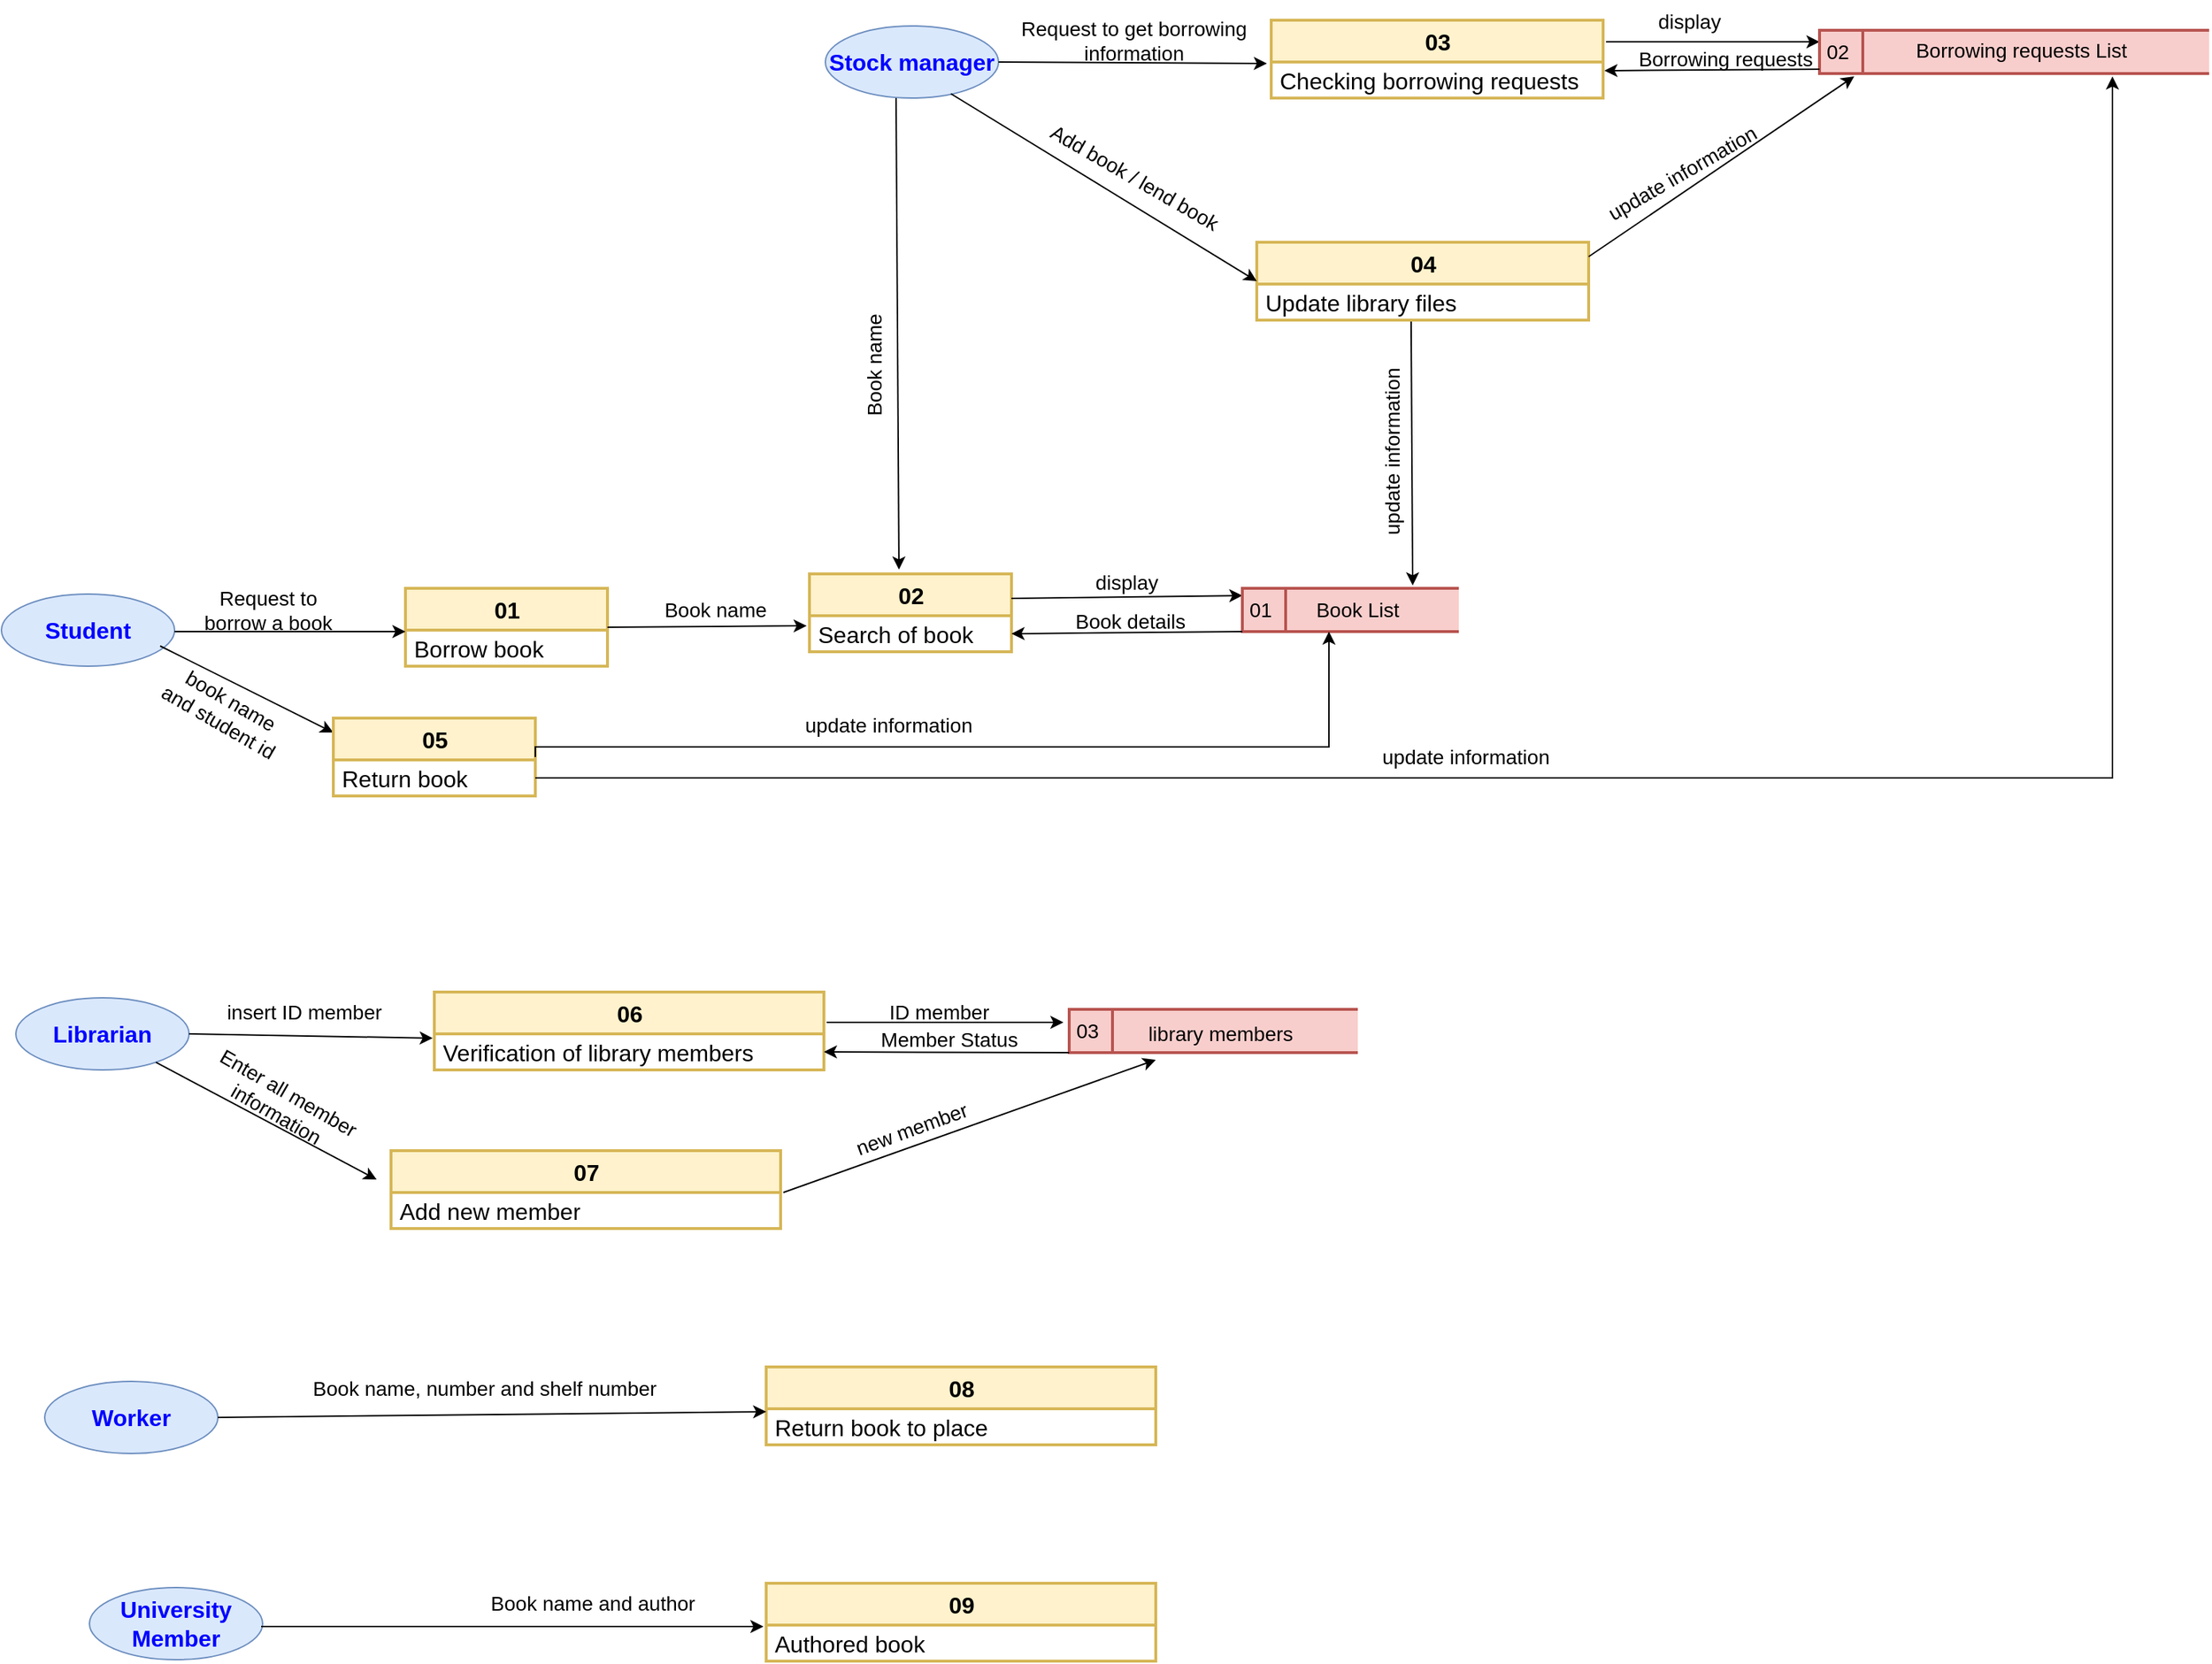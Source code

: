 <mxfile version="20.5.0" type="github">
  <diagram id="wbSmJAx2QIwuOaR70lue" name="Page-1">
    <mxGraphModel dx="1038" dy="1636" grid="1" gridSize="10" guides="1" tooltips="1" connect="1" arrows="1" fold="1" page="1" pageScale="1" pageWidth="850" pageHeight="1100" math="0" shadow="0">
      <root>
        <mxCell id="0" />
        <mxCell id="1" parent="0" />
        <mxCell id="yfcvIqxZyUnn7YjuINkd-1" value="&lt;b&gt;&lt;font style=&quot;font-size: 16px;&quot; color=&quot;#0000FF&quot;&gt;Student&lt;/font&gt;&lt;/b&gt;" style="ellipse;whiteSpace=wrap;html=1;fillColor=#dae8fc;strokeColor=#6c8ebf;" vertex="1" parent="1">
          <mxGeometry x="20" y="84" width="120" height="50" as="geometry" />
        </mxCell>
        <mxCell id="yfcvIqxZyUnn7YjuINkd-2" value="&lt;b&gt;&lt;font style=&quot;font-size: 16px;&quot; color=&quot;#0000FF&quot;&gt;Stock manager&lt;/font&gt;&lt;/b&gt;" style="ellipse;whiteSpace=wrap;html=1;fillColor=#dae8fc;strokeColor=#6c8ebf;" vertex="1" parent="1">
          <mxGeometry x="591" y="-310" width="120" height="50" as="geometry" />
        </mxCell>
        <mxCell id="yfcvIqxZyUnn7YjuINkd-3" value="&lt;b&gt;&lt;font style=&quot;font-size: 16px;&quot; color=&quot;#0000FF&quot;&gt;University Member&lt;/font&gt;&lt;/b&gt;" style="ellipse;whiteSpace=wrap;html=1;fillColor=#dae8fc;strokeColor=#6c8ebf;" vertex="1" parent="1">
          <mxGeometry x="81" y="773" width="120" height="50" as="geometry" />
        </mxCell>
        <mxCell id="yfcvIqxZyUnn7YjuINkd-4" value="&lt;b&gt;&lt;font style=&quot;font-size: 16px;&quot; color=&quot;#0000FF&quot;&gt;Librarian&lt;/font&gt;&lt;/b&gt;" style="ellipse;whiteSpace=wrap;html=1;fillColor=#dae8fc;strokeColor=#6c8ebf;" vertex="1" parent="1">
          <mxGeometry x="30" y="364" width="120" height="50" as="geometry" />
        </mxCell>
        <mxCell id="yfcvIqxZyUnn7YjuINkd-5" value="&lt;b&gt;&lt;font style=&quot;font-size: 16px;&quot; color=&quot;#0000FF&quot;&gt;Worker&lt;br&gt;&lt;/font&gt;&lt;/b&gt;" style="ellipse;whiteSpace=wrap;html=1;fillColor=#dae8fc;strokeColor=#6c8ebf;" vertex="1" parent="1">
          <mxGeometry x="50" y="630" width="120" height="50" as="geometry" />
        </mxCell>
        <mxCell id="yfcvIqxZyUnn7YjuINkd-10" value="01" style="swimlane;fontStyle=1;align=center;verticalAlign=middle;childLayout=stackLayout;horizontal=1;startSize=29;horizontalStack=0;resizeParent=1;resizeParentMax=0;resizeLast=0;collapsible=0;marginBottom=0;html=1;fontSize=16;strokeWidth=2;fillColor=#fff2cc;strokeColor=#d6b656;" vertex="1" parent="1">
          <mxGeometry x="300" y="80" width="140" height="54" as="geometry" />
        </mxCell>
        <mxCell id="yfcvIqxZyUnn7YjuINkd-12" value="&lt;div&gt;&lt;font color=&quot;#000000&quot;&gt;Borrow book&lt;/font&gt;&lt;/div&gt;" style="text;html=1;strokeColor=none;fillColor=none;align=left;verticalAlign=middle;spacingLeft=4;spacingRight=4;overflow=hidden;rotatable=0;points=[[0,0.5],[1,0.5]];portConstraint=eastwest;fontSize=16;fontColor=#0000FF;" vertex="1" parent="yfcvIqxZyUnn7YjuINkd-10">
          <mxGeometry y="29" width="140" height="25" as="geometry" />
        </mxCell>
        <mxCell id="yfcvIqxZyUnn7YjuINkd-13" value="" style="endArrow=classic;html=1;rounded=0;fontSize=16;fontColor=#0000FF;" edge="1" parent="1">
          <mxGeometry width="50" height="50" relative="1" as="geometry">
            <mxPoint x="140" y="110" as="sourcePoint" />
            <mxPoint x="300" y="110" as="targetPoint" />
          </mxGeometry>
        </mxCell>
        <mxCell id="yfcvIqxZyUnn7YjuINkd-15" value="Request to borrow a book" style="text;html=1;strokeColor=none;fillColor=none;align=center;verticalAlign=middle;whiteSpace=wrap;rounded=0;strokeWidth=2;fontSize=14;fontColor=#000000;" vertex="1" parent="1">
          <mxGeometry x="150" y="80" width="110" height="30" as="geometry" />
        </mxCell>
        <mxCell id="yfcvIqxZyUnn7YjuINkd-16" value="" style="endArrow=classic;html=1;rounded=0;fontSize=14;fontColor=#000000;" edge="1" parent="1">
          <mxGeometry width="50" height="50" relative="1" as="geometry">
            <mxPoint x="130" y="120" as="sourcePoint" />
            <mxPoint x="250" y="180" as="targetPoint" />
          </mxGeometry>
        </mxCell>
        <mxCell id="yfcvIqxZyUnn7YjuINkd-17" value="05" style="swimlane;fontStyle=1;align=center;verticalAlign=middle;childLayout=stackLayout;horizontal=1;startSize=29;horizontalStack=0;resizeParent=1;resizeParentMax=0;resizeLast=0;collapsible=0;marginBottom=0;html=1;fontSize=16;strokeWidth=2;fillColor=#fff2cc;strokeColor=#d6b656;" vertex="1" parent="1">
          <mxGeometry x="250" y="170" width="140" height="54" as="geometry" />
        </mxCell>
        <mxCell id="yfcvIqxZyUnn7YjuINkd-18" value="&lt;div&gt;&lt;font color=&quot;#000000&quot;&gt;Return book&lt;/font&gt;&lt;/div&gt;" style="text;html=1;strokeColor=none;fillColor=none;align=left;verticalAlign=middle;spacingLeft=4;spacingRight=4;overflow=hidden;rotatable=0;points=[[0,0.5],[1,0.5]];portConstraint=eastwest;fontSize=16;fontColor=#0000FF;" vertex="1" parent="yfcvIqxZyUnn7YjuINkd-17">
          <mxGeometry y="29" width="140" height="25" as="geometry" />
        </mxCell>
        <mxCell id="yfcvIqxZyUnn7YjuINkd-21" value="02" style="swimlane;fontStyle=1;align=center;verticalAlign=middle;childLayout=stackLayout;horizontal=1;startSize=29;horizontalStack=0;resizeParent=1;resizeParentMax=0;resizeLast=0;collapsible=0;marginBottom=0;html=1;fontSize=16;strokeWidth=2;fillColor=#fff2cc;strokeColor=#d6b656;" vertex="1" parent="1">
          <mxGeometry x="580" y="70" width="140" height="54" as="geometry" />
        </mxCell>
        <mxCell id="yfcvIqxZyUnn7YjuINkd-22" value="&lt;div&gt;&lt;font color=&quot;#000000&quot;&gt;Search of book&lt;/font&gt;&lt;/div&gt;" style="text;html=1;strokeColor=none;fillColor=none;align=left;verticalAlign=middle;spacingLeft=4;spacingRight=4;overflow=hidden;rotatable=0;points=[[0,0.5],[1,0.5]];portConstraint=eastwest;fontSize=16;fontColor=#0000FF;" vertex="1" parent="yfcvIqxZyUnn7YjuINkd-21">
          <mxGeometry y="29" width="140" height="25" as="geometry" />
        </mxCell>
        <mxCell id="yfcvIqxZyUnn7YjuINkd-23" value="" style="endArrow=classic;html=1;rounded=0;fontSize=14;fontColor=#000000;entryX=-0.014;entryY=0.28;entryDx=0;entryDy=0;exitX=1;exitY=0.5;exitDx=0;exitDy=0;entryPerimeter=0;" edge="1" parent="1" source="yfcvIqxZyUnn7YjuINkd-10" target="yfcvIqxZyUnn7YjuINkd-22">
          <mxGeometry width="50" height="50" relative="1" as="geometry">
            <mxPoint x="440" y="120" as="sourcePoint" />
            <mxPoint x="490" y="70" as="targetPoint" />
          </mxGeometry>
        </mxCell>
        <mxCell id="yfcvIqxZyUnn7YjuINkd-24" value="Book name" style="text;html=1;strokeColor=none;fillColor=none;align=center;verticalAlign=middle;whiteSpace=wrap;rounded=0;strokeWidth=2;fontSize=14;fontColor=#000000;" vertex="1" parent="1">
          <mxGeometry x="470" y="80" width="90" height="30" as="geometry" />
        </mxCell>
        <mxCell id="yfcvIqxZyUnn7YjuINkd-25" value="" style="endArrow=classic;html=1;rounded=0;fontSize=14;fontColor=#000000;entryX=0.443;entryY=-0.056;entryDx=0;entryDy=0;entryPerimeter=0;" edge="1" parent="1" target="yfcvIqxZyUnn7YjuINkd-21">
          <mxGeometry width="50" height="50" relative="1" as="geometry">
            <mxPoint x="640" y="-260" as="sourcePoint" />
            <mxPoint x="480" y="-20" as="targetPoint" />
          </mxGeometry>
        </mxCell>
        <mxCell id="yfcvIqxZyUnn7YjuINkd-26" value="" style="endArrow=classic;html=1;rounded=0;fontSize=14;fontColor=#000000;entryX=0;entryY=0.5;entryDx=0;entryDy=0;exitX=1;exitY=0.5;exitDx=0;exitDy=0;" edge="1" parent="1">
          <mxGeometry width="50" height="50" relative="1" as="geometry">
            <mxPoint x="720" y="87" as="sourcePoint" />
            <mxPoint x="880" y="85" as="targetPoint" />
          </mxGeometry>
        </mxCell>
        <mxCell id="yfcvIqxZyUnn7YjuINkd-27" value="Book name" style="text;html=1;strokeColor=none;fillColor=none;align=center;verticalAlign=middle;whiteSpace=wrap;rounded=0;strokeWidth=2;fontSize=14;fontColor=#000000;rotation=-90;" vertex="1" parent="1">
          <mxGeometry x="580" y="-90" width="90" height="30" as="geometry" />
        </mxCell>
        <mxCell id="yfcvIqxZyUnn7YjuINkd-29" value="01" style="html=1;dashed=0;whitespace=wrap;shape=mxgraph.dfd.dataStoreID;align=left;spacingLeft=3;points=[[0,0],[0.5,0],[1,0],[0,0.5],[1,0.5],[0,1],[0.5,1],[1,1]];strokeWidth=2;fontSize=14;fillColor=#f8cecc;strokeColor=#b85450;" vertex="1" parent="1">
          <mxGeometry x="880" y="80" width="150" height="30" as="geometry" />
        </mxCell>
        <mxCell id="yfcvIqxZyUnn7YjuINkd-30" value="Book List" style="text;html=1;strokeColor=none;fillColor=none;align=center;verticalAlign=middle;whiteSpace=wrap;rounded=0;strokeWidth=2;fontSize=14;fontColor=#000000;" vertex="1" parent="1">
          <mxGeometry x="930" y="80" width="60" height="30" as="geometry" />
        </mxCell>
        <mxCell id="yfcvIqxZyUnn7YjuINkd-31" value="display" style="text;html=1;strokeColor=none;fillColor=none;align=center;verticalAlign=middle;whiteSpace=wrap;rounded=0;strokeWidth=2;fontSize=14;fontColor=#000000;" vertex="1" parent="1">
          <mxGeometry x="770" y="61" width="60" height="30" as="geometry" />
        </mxCell>
        <mxCell id="yfcvIqxZyUnn7YjuINkd-32" value="book name and student id" style="text;html=1;strokeColor=none;fillColor=none;align=center;verticalAlign=middle;whiteSpace=wrap;rounded=0;strokeWidth=2;fontSize=14;fontColor=#000000;rotation=30;" vertex="1" parent="1">
          <mxGeometry x="130" y="150" width="90" height="30" as="geometry" />
        </mxCell>
        <mxCell id="yfcvIqxZyUnn7YjuINkd-33" value="03" style="swimlane;fontStyle=1;align=center;verticalAlign=middle;childLayout=stackLayout;horizontal=1;startSize=29;horizontalStack=0;resizeParent=1;resizeParentMax=0;resizeLast=0;collapsible=0;marginBottom=0;html=1;fontSize=16;strokeWidth=2;fillColor=#fff2cc;strokeColor=#d6b656;" vertex="1" parent="1">
          <mxGeometry x="900" y="-314" width="230" height="54" as="geometry" />
        </mxCell>
        <mxCell id="yfcvIqxZyUnn7YjuINkd-34" value="&lt;font color=&quot;#000000&quot;&gt;Checking borrowing requests&lt;/font&gt;" style="text;html=1;strokeColor=none;fillColor=none;align=left;verticalAlign=middle;spacingLeft=4;spacingRight=4;overflow=hidden;rotatable=0;points=[[0,0.5],[1,0.5]];portConstraint=eastwest;fontSize=16;fontColor=#0000FF;" vertex="1" parent="yfcvIqxZyUnn7YjuINkd-33">
          <mxGeometry y="29" width="230" height="25" as="geometry" />
        </mxCell>
        <mxCell id="yfcvIqxZyUnn7YjuINkd-35" value="" style="endArrow=classic;html=1;rounded=0;fontSize=14;fontColor=#000000;entryX=-0.013;entryY=0.04;entryDx=0;entryDy=0;exitX=1;exitY=0.5;exitDx=0;exitDy=0;entryPerimeter=0;" edge="1" parent="1" source="yfcvIqxZyUnn7YjuINkd-2" target="yfcvIqxZyUnn7YjuINkd-34">
          <mxGeometry width="50" height="50" relative="1" as="geometry">
            <mxPoint x="790" y="-240" as="sourcePoint" />
            <mxPoint x="840" y="-290" as="targetPoint" />
          </mxGeometry>
        </mxCell>
        <mxCell id="yfcvIqxZyUnn7YjuINkd-36" value="Request to get borrowing information" style="text;html=1;strokeColor=none;fillColor=none;align=center;verticalAlign=middle;whiteSpace=wrap;rounded=0;strokeWidth=2;fontSize=14;fontColor=#000000;" vertex="1" parent="1">
          <mxGeometry x="720" y="-315" width="170" height="30" as="geometry" />
        </mxCell>
        <mxCell id="yfcvIqxZyUnn7YjuINkd-37" value="" style="endArrow=classic;html=1;fontFamily=Helvetica;fontSize=14;fontColor=#000000;align=center;strokeColor=default;" edge="1" parent="1">
          <mxGeometry width="50" height="50" relative="1" as="geometry">
            <mxPoint x="1132.07" y="-299" as="sourcePoint" />
            <mxPoint x="1280" y="-299" as="targetPoint" />
          </mxGeometry>
        </mxCell>
        <mxCell id="yfcvIqxZyUnn7YjuINkd-38" value="display" style="text;html=1;strokeColor=none;fillColor=none;align=center;verticalAlign=middle;whiteSpace=wrap;rounded=0;strokeWidth=2;fontSize=14;fontColor=#000000;" vertex="1" parent="1">
          <mxGeometry x="1160" y="-328" width="60" height="30" as="geometry" />
        </mxCell>
        <mxCell id="yfcvIqxZyUnn7YjuINkd-39" value="02" style="html=1;dashed=0;whitespace=wrap;shape=mxgraph.dfd.dataStoreID;align=left;spacingLeft=3;points=[[0,0],[0.5,0],[1,0],[0,0.5],[1,0.5],[0,1],[0.5,1],[1,1]];strokeWidth=2;fontSize=14;fillColor=#f8cecc;strokeColor=#b85450;" vertex="1" parent="1">
          <mxGeometry x="1280" y="-307" width="270" height="30" as="geometry" />
        </mxCell>
        <mxCell id="yfcvIqxZyUnn7YjuINkd-40" value="&lt;font color=&quot;#000000&quot;&gt;Borrowing requests &lt;/font&gt;List" style="text;html=1;strokeColor=none;fillColor=none;align=center;verticalAlign=middle;whiteSpace=wrap;rounded=0;strokeWidth=2;fontSize=14;fontColor=#000000;" vertex="1" parent="1">
          <mxGeometry x="1330" y="-308" width="180" height="30" as="geometry" />
        </mxCell>
        <mxCell id="yfcvIqxZyUnn7YjuINkd-41" value="04" style="swimlane;fontStyle=1;align=center;verticalAlign=middle;childLayout=stackLayout;horizontal=1;startSize=29;horizontalStack=0;resizeParent=1;resizeParentMax=0;resizeLast=0;collapsible=0;marginBottom=0;html=1;fontSize=16;strokeWidth=2;fillColor=#fff2cc;strokeColor=#d6b656;" vertex="1" parent="1">
          <mxGeometry x="890" y="-160" width="230" height="54" as="geometry" />
        </mxCell>
        <mxCell id="yfcvIqxZyUnn7YjuINkd-42" value="&lt;font color=&quot;#000000&quot;&gt;Update library files&lt;/font&gt;" style="text;html=1;strokeColor=none;fillColor=none;align=left;verticalAlign=middle;spacingLeft=4;spacingRight=4;overflow=hidden;rotatable=0;points=[[0,0.5],[1,0.5]];portConstraint=eastwest;fontSize=16;fontColor=#0000FF;" vertex="1" parent="yfcvIqxZyUnn7YjuINkd-41">
          <mxGeometry y="29" width="230" height="25" as="geometry" />
        </mxCell>
        <mxCell id="yfcvIqxZyUnn7YjuINkd-43" value="" style="endArrow=classic;html=1;rounded=0;fontSize=14;fontColor=#000000;entryX=0;entryY=0.5;entryDx=0;entryDy=0;exitX=0.725;exitY=0.94;exitDx=0;exitDy=0;exitPerimeter=0;" edge="1" parent="1" source="yfcvIqxZyUnn7YjuINkd-2" target="yfcvIqxZyUnn7YjuINkd-41">
          <mxGeometry width="50" height="50" relative="1" as="geometry">
            <mxPoint x="780" y="-170" as="sourcePoint" />
            <mxPoint x="830" y="-220" as="targetPoint" />
          </mxGeometry>
        </mxCell>
        <mxCell id="yfcvIqxZyUnn7YjuINkd-44" value="Add book / lend book" style="text;html=1;strokeColor=none;fillColor=none;align=center;verticalAlign=middle;whiteSpace=wrap;rounded=0;strokeWidth=2;fontSize=14;fontColor=#000000;rotation=30;" vertex="1" parent="1">
          <mxGeometry x="735.5" y="-220" width="139" height="30" as="geometry" />
        </mxCell>
        <mxCell id="yfcvIqxZyUnn7YjuINkd-45" value="" style="endArrow=classic;html=1;rounded=0;fontSize=14;fontColor=#000000;entryX=0.089;entryY=1.067;entryDx=0;entryDy=0;entryPerimeter=0;" edge="1" parent="1" target="yfcvIqxZyUnn7YjuINkd-39">
          <mxGeometry width="50" height="50" relative="1" as="geometry">
            <mxPoint x="1120" y="-150" as="sourcePoint" />
            <mxPoint x="1170" y="-200" as="targetPoint" />
          </mxGeometry>
        </mxCell>
        <mxCell id="yfcvIqxZyUnn7YjuINkd-46" value="" style="endArrow=classic;html=1;rounded=0;fontSize=14;fontColor=#000000;exitX=0.465;exitY=1.04;exitDx=0;exitDy=0;exitPerimeter=0;entryX=0.787;entryY=-0.067;entryDx=0;entryDy=0;entryPerimeter=0;" edge="1" parent="1" source="yfcvIqxZyUnn7YjuINkd-42" target="yfcvIqxZyUnn7YjuINkd-29">
          <mxGeometry width="50" height="50" relative="1" as="geometry">
            <mxPoint x="840" as="sourcePoint" />
            <mxPoint x="890" y="-50" as="targetPoint" />
          </mxGeometry>
        </mxCell>
        <mxCell id="yfcvIqxZyUnn7YjuINkd-47" value="update information " style="text;html=1;strokeColor=none;fillColor=none;align=center;verticalAlign=middle;whiteSpace=wrap;rounded=0;strokeWidth=2;fontSize=14;fontColor=#000000;rotation=-30;" vertex="1" parent="1">
          <mxGeometry x="1120" y="-223" width="130" height="30" as="geometry" />
        </mxCell>
        <mxCell id="yfcvIqxZyUnn7YjuINkd-48" value="update information " style="text;html=1;strokeColor=none;fillColor=none;align=center;verticalAlign=middle;whiteSpace=wrap;rounded=0;strokeWidth=2;fontSize=14;fontColor=#000000;rotation=0;" vertex="1" parent="1">
          <mxGeometry x="570" y="160" width="130" height="30" as="geometry" />
        </mxCell>
        <mxCell id="yfcvIqxZyUnn7YjuINkd-49" value="" style="endArrow=classic;html=1;rounded=0;fontSize=14;fontColor=#000000;entryX=1.004;entryY=0.24;entryDx=0;entryDy=0;entryPerimeter=0;" edge="1" parent="1" target="yfcvIqxZyUnn7YjuINkd-34">
          <mxGeometry width="50" height="50" relative="1" as="geometry">
            <mxPoint x="1280" y="-280" as="sourcePoint" />
            <mxPoint x="1190" y="-270" as="targetPoint" />
          </mxGeometry>
        </mxCell>
        <mxCell id="yfcvIqxZyUnn7YjuINkd-50" value="&lt;font color=&quot;#000000&quot;&gt;Borrowing request&lt;/font&gt;s" style="text;html=1;strokeColor=none;fillColor=none;align=center;verticalAlign=middle;whiteSpace=wrap;rounded=0;strokeWidth=2;fontSize=14;fontColor=#000000;" vertex="1" parent="1">
          <mxGeometry x="1140" y="-302" width="150" height="30" as="geometry" />
        </mxCell>
        <mxCell id="yfcvIqxZyUnn7YjuINkd-52" value="" style="endArrow=classic;html=1;rounded=0;fontSize=14;fontColor=#000000;exitX=0;exitY=1;exitDx=0;exitDy=0;entryX=1;entryY=0.5;entryDx=0;entryDy=0;" edge="1" parent="1" source="yfcvIqxZyUnn7YjuINkd-29" target="yfcvIqxZyUnn7YjuINkd-22">
          <mxGeometry width="50" height="50" relative="1" as="geometry">
            <mxPoint x="750" y="180" as="sourcePoint" />
            <mxPoint x="800" y="130" as="targetPoint" />
          </mxGeometry>
        </mxCell>
        <mxCell id="yfcvIqxZyUnn7YjuINkd-53" value="Book details" style="text;html=1;strokeColor=none;fillColor=none;align=center;verticalAlign=middle;whiteSpace=wrap;rounded=0;strokeWidth=2;fontSize=14;fontColor=#000000;" vertex="1" parent="1">
          <mxGeometry x="760" y="88" width="85" height="30" as="geometry" />
        </mxCell>
        <mxCell id="yfcvIqxZyUnn7YjuINkd-54" value="" style="endArrow=classic;html=1;rounded=0;fontSize=14;fontColor=#000000;entryX=0.167;entryY=1;entryDx=0;entryDy=0;entryPerimeter=0;exitX=1;exitY=0.5;exitDx=0;exitDy=0;edgeStyle=orthogonalEdgeStyle;" edge="1" parent="1" source="yfcvIqxZyUnn7YjuINkd-17" target="yfcvIqxZyUnn7YjuINkd-30">
          <mxGeometry width="50" height="50" relative="1" as="geometry">
            <mxPoint x="400" y="230" as="sourcePoint" />
            <mxPoint x="940" y="120" as="targetPoint" />
            <Array as="points">
              <mxPoint x="390" y="190" />
              <mxPoint x="940" y="190" />
            </Array>
          </mxGeometry>
        </mxCell>
        <mxCell id="yfcvIqxZyUnn7YjuINkd-56" value="update information " style="text;html=1;strokeColor=none;fillColor=none;align=center;verticalAlign=middle;whiteSpace=wrap;rounded=0;strokeWidth=2;fontSize=14;fontColor=#000000;rotation=-90;" vertex="1" parent="1">
          <mxGeometry x="919" y="-30" width="130" height="30" as="geometry" />
        </mxCell>
        <mxCell id="yfcvIqxZyUnn7YjuINkd-57" value="" style="endArrow=classic;html=1;rounded=0;fontSize=14;fontColor=#000000;entryX=0.85;entryY=1.1;entryDx=0;entryDy=0;entryPerimeter=0;exitX=1;exitY=0.5;exitDx=0;exitDy=0;edgeStyle=orthogonalEdgeStyle;" edge="1" parent="1" source="yfcvIqxZyUnn7YjuINkd-18" target="yfcvIqxZyUnn7YjuINkd-40">
          <mxGeometry width="50" height="50" relative="1" as="geometry">
            <mxPoint x="560" y="290" as="sourcePoint" />
            <mxPoint x="610" y="240" as="targetPoint" />
          </mxGeometry>
        </mxCell>
        <mxCell id="yfcvIqxZyUnn7YjuINkd-58" value="update information " style="text;html=1;strokeColor=none;fillColor=none;align=center;verticalAlign=middle;whiteSpace=wrap;rounded=0;strokeWidth=2;fontSize=14;fontColor=#000000;rotation=0;" vertex="1" parent="1">
          <mxGeometry x="970" y="182" width="130" height="30" as="geometry" />
        </mxCell>
        <mxCell id="yfcvIqxZyUnn7YjuINkd-59" value="06" style="swimlane;fontStyle=1;align=center;verticalAlign=middle;childLayout=stackLayout;horizontal=1;startSize=29;horizontalStack=0;resizeParent=1;resizeParentMax=0;resizeLast=0;collapsible=0;marginBottom=0;html=1;fontSize=16;strokeWidth=2;fillColor=#fff2cc;strokeColor=#d6b656;" vertex="1" parent="1">
          <mxGeometry x="320" y="360" width="270" height="54" as="geometry" />
        </mxCell>
        <mxCell id="yfcvIqxZyUnn7YjuINkd-60" value="&lt;font color=&quot;#000000&quot;&gt;Verification of library members&lt;/font&gt;" style="text;html=1;strokeColor=none;fillColor=none;align=left;verticalAlign=middle;spacingLeft=4;spacingRight=4;overflow=hidden;rotatable=0;points=[[0,0.5],[1,0.5]];portConstraint=eastwest;fontSize=16;fontColor=#0000FF;" vertex="1" parent="yfcvIqxZyUnn7YjuINkd-59">
          <mxGeometry y="29" width="270" height="25" as="geometry" />
        </mxCell>
        <mxCell id="yfcvIqxZyUnn7YjuINkd-61" value="" style="endArrow=classic;html=1;rounded=0;fontSize=14;fontColor=#000000;exitX=1;exitY=0.5;exitDx=0;exitDy=0;entryX=-0.004;entryY=0.12;entryDx=0;entryDy=0;entryPerimeter=0;" edge="1" parent="1" source="yfcvIqxZyUnn7YjuINkd-4" target="yfcvIqxZyUnn7YjuINkd-60">
          <mxGeometry width="50" height="50" relative="1" as="geometry">
            <mxPoint x="190" y="410" as="sourcePoint" />
            <mxPoint x="310" y="390" as="targetPoint" />
          </mxGeometry>
        </mxCell>
        <mxCell id="yfcvIqxZyUnn7YjuINkd-64" value="&lt;font color=&quot;#000000&quot;&gt;insert ID member&lt;/font&gt;" style="text;html=1;strokeColor=none;fillColor=none;align=center;verticalAlign=middle;whiteSpace=wrap;rounded=0;strokeWidth=2;fontSize=14;fontColor=#000000;" vertex="1" parent="1">
          <mxGeometry x="170" y="359" width="120" height="30" as="geometry" />
        </mxCell>
        <mxCell id="yfcvIqxZyUnn7YjuINkd-65" value="03" style="html=1;dashed=0;whitespace=wrap;shape=mxgraph.dfd.dataStoreID;align=left;spacingLeft=3;points=[[0,0],[0.5,0],[1,0],[0,0.5],[1,0.5],[0,1],[0.5,1],[1,1]];strokeWidth=2;fontSize=14;fillColor=#f8cecc;strokeColor=#b85450;" vertex="1" parent="1">
          <mxGeometry x="760" y="372" width="200" height="30" as="geometry" />
        </mxCell>
        <mxCell id="yfcvIqxZyUnn7YjuINkd-66" value="&lt;font color=&quot;#000000&quot;&gt;library members&lt;/font&gt;" style="text;html=1;strokeColor=none;fillColor=none;align=center;verticalAlign=middle;whiteSpace=wrap;rounded=0;strokeWidth=2;fontSize=14;fontColor=#000000;" vertex="1" parent="1">
          <mxGeometry x="790" y="374" width="150" height="30" as="geometry" />
        </mxCell>
        <mxCell id="yfcvIqxZyUnn7YjuINkd-67" value="" style="endArrow=classic;html=1;rounded=0;fontSize=14;fontColor=#000000;entryX=-0.02;entryY=0.3;entryDx=0;entryDy=0;entryPerimeter=0;exitX=1.007;exitY=0.389;exitDx=0;exitDy=0;exitPerimeter=0;" edge="1" parent="1" source="yfcvIqxZyUnn7YjuINkd-59" target="yfcvIqxZyUnn7YjuINkd-65">
          <mxGeometry width="50" height="50" relative="1" as="geometry">
            <mxPoint x="650" y="420" as="sourcePoint" />
            <mxPoint x="700" y="370" as="targetPoint" />
          </mxGeometry>
        </mxCell>
        <mxCell id="yfcvIqxZyUnn7YjuINkd-68" value="&lt;font color=&quot;#000000&quot;&gt;ID member&lt;/font&gt;" style="text;html=1;strokeColor=none;fillColor=none;align=center;verticalAlign=middle;whiteSpace=wrap;rounded=0;strokeWidth=2;fontSize=14;fontColor=#000000;" vertex="1" parent="1">
          <mxGeometry x="610" y="359" width="120" height="30" as="geometry" />
        </mxCell>
        <mxCell id="yfcvIqxZyUnn7YjuINkd-69" value="" style="endArrow=classic;html=1;rounded=0;fontSize=14;fontColor=#000000;exitX=0;exitY=1;exitDx=0;exitDy=0;entryX=1;entryY=0.5;entryDx=0;entryDy=0;" edge="1" parent="1" source="yfcvIqxZyUnn7YjuINkd-65" target="yfcvIqxZyUnn7YjuINkd-60">
          <mxGeometry width="50" height="50" relative="1" as="geometry">
            <mxPoint x="630" y="470" as="sourcePoint" />
            <mxPoint x="680" y="420" as="targetPoint" />
          </mxGeometry>
        </mxCell>
        <mxCell id="yfcvIqxZyUnn7YjuINkd-70" value="Member Status" style="text;html=1;strokeColor=none;fillColor=none;align=center;verticalAlign=middle;whiteSpace=wrap;rounded=0;strokeWidth=2;fontSize=14;fontColor=#000000;" vertex="1" parent="1">
          <mxGeometry x="572" y="378" width="210" height="30" as="geometry" />
        </mxCell>
        <mxCell id="yfcvIqxZyUnn7YjuINkd-74" value="" style="endArrow=classic;html=1;rounded=0;fontSize=14;fontColor=#000000;" edge="1" parent="1" source="yfcvIqxZyUnn7YjuINkd-4">
          <mxGeometry width="50" height="50" relative="1" as="geometry">
            <mxPoint x="230" y="520" as="sourcePoint" />
            <mxPoint x="280" y="490" as="targetPoint" />
          </mxGeometry>
        </mxCell>
        <mxCell id="yfcvIqxZyUnn7YjuINkd-75" value="Enter all member information" style="text;html=1;strokeColor=none;fillColor=none;align=center;verticalAlign=middle;whiteSpace=wrap;rounded=0;strokeWidth=2;fontSize=14;fontColor=#000000;rotation=30;" vertex="1" parent="1">
          <mxGeometry x="130" y="422" width="170" height="30" as="geometry" />
        </mxCell>
        <mxCell id="yfcvIqxZyUnn7YjuINkd-76" value="07" style="swimlane;fontStyle=1;align=center;verticalAlign=middle;childLayout=stackLayout;horizontal=1;startSize=29;horizontalStack=0;resizeParent=1;resizeParentMax=0;resizeLast=0;collapsible=0;marginBottom=0;html=1;fontSize=16;strokeWidth=2;fillColor=#fff2cc;strokeColor=#d6b656;" vertex="1" parent="1">
          <mxGeometry x="290" y="470" width="270" height="54" as="geometry" />
        </mxCell>
        <mxCell id="yfcvIqxZyUnn7YjuINkd-77" value="&lt;font color=&quot;#000000&quot;&gt;Add new member&lt;/font&gt;" style="text;html=1;strokeColor=none;fillColor=none;align=left;verticalAlign=middle;spacingLeft=4;spacingRight=4;overflow=hidden;rotatable=0;points=[[0,0.5],[1,0.5]];portConstraint=eastwest;fontSize=16;fontColor=#0000FF;" vertex="1" parent="yfcvIqxZyUnn7YjuINkd-76">
          <mxGeometry y="29" width="270" height="25" as="geometry" />
        </mxCell>
        <mxCell id="yfcvIqxZyUnn7YjuINkd-78" value="" style="endArrow=classic;html=1;rounded=0;fontSize=14;fontColor=#000000;entryX=0.2;entryY=1.1;entryDx=0;entryDy=0;entryPerimeter=0;exitX=1.007;exitY=0;exitDx=0;exitDy=0;exitPerimeter=0;" edge="1" parent="1" source="yfcvIqxZyUnn7YjuINkd-77" target="yfcvIqxZyUnn7YjuINkd-66">
          <mxGeometry width="50" height="50" relative="1" as="geometry">
            <mxPoint x="570" y="520" as="sourcePoint" />
            <mxPoint x="620" y="470" as="targetPoint" />
          </mxGeometry>
        </mxCell>
        <mxCell id="yfcvIqxZyUnn7YjuINkd-79" value="&lt;font color=&quot;#000000&quot;&gt;new member&lt;/font&gt;" style="text;html=1;strokeColor=none;fillColor=none;align=center;verticalAlign=middle;whiteSpace=wrap;rounded=0;strokeWidth=2;fontSize=14;fontColor=#000000;rotation=-20;" vertex="1" parent="1">
          <mxGeometry x="554" y="440" width="194" height="30" as="geometry" />
        </mxCell>
        <mxCell id="yfcvIqxZyUnn7YjuINkd-80" value="08" style="swimlane;fontStyle=1;align=center;verticalAlign=middle;childLayout=stackLayout;horizontal=1;startSize=29;horizontalStack=0;resizeParent=1;resizeParentMax=0;resizeLast=0;collapsible=0;marginBottom=0;html=1;fontSize=16;strokeWidth=2;fillColor=#fff2cc;strokeColor=#d6b656;" vertex="1" parent="1">
          <mxGeometry x="550" y="620" width="270" height="54" as="geometry" />
        </mxCell>
        <mxCell id="yfcvIqxZyUnn7YjuINkd-81" value="&lt;font color=&quot;#000000&quot;&gt;Return book to place&lt;/font&gt;" style="text;html=1;strokeColor=none;fillColor=none;align=left;verticalAlign=middle;spacingLeft=4;spacingRight=4;overflow=hidden;rotatable=0;points=[[0,0.5],[1,0.5]];portConstraint=eastwest;fontSize=16;fontColor=#0000FF;" vertex="1" parent="yfcvIqxZyUnn7YjuINkd-80">
          <mxGeometry y="29" width="270" height="25" as="geometry" />
        </mxCell>
        <mxCell id="yfcvIqxZyUnn7YjuINkd-82" value="" style="endArrow=classic;html=1;rounded=0;fontSize=14;fontColor=#000000;entryX=0;entryY=0.08;entryDx=0;entryDy=0;entryPerimeter=0;exitX=1;exitY=0.5;exitDx=0;exitDy=0;" edge="1" parent="1" source="yfcvIqxZyUnn7YjuINkd-5" target="yfcvIqxZyUnn7YjuINkd-81">
          <mxGeometry width="50" height="50" relative="1" as="geometry">
            <mxPoint x="180" y="690" as="sourcePoint" />
            <mxPoint x="230" y="640" as="targetPoint" />
          </mxGeometry>
        </mxCell>
        <mxCell id="yfcvIqxZyUnn7YjuINkd-83" value="Book name, number and shelf number" style="text;html=1;strokeColor=none;fillColor=none;align=center;verticalAlign=middle;whiteSpace=wrap;rounded=0;strokeWidth=2;fontSize=14;fontColor=#000000;" vertex="1" parent="1">
          <mxGeometry x="210" y="620" width="290" height="30" as="geometry" />
        </mxCell>
        <mxCell id="yfcvIqxZyUnn7YjuINkd-84" value="09" style="swimlane;fontStyle=1;align=center;verticalAlign=middle;childLayout=stackLayout;horizontal=1;startSize=29;horizontalStack=0;resizeParent=1;resizeParentMax=0;resizeLast=0;collapsible=0;marginBottom=0;html=1;fontSize=16;strokeWidth=2;fillColor=#fff2cc;strokeColor=#d6b656;" vertex="1" parent="1">
          <mxGeometry x="550" y="770" width="270" height="54" as="geometry" />
        </mxCell>
        <mxCell id="yfcvIqxZyUnn7YjuINkd-85" value="&lt;font color=&quot;#000000&quot;&gt;Authored book&lt;/font&gt;" style="text;html=1;strokeColor=none;fillColor=none;align=left;verticalAlign=middle;spacingLeft=4;spacingRight=4;overflow=hidden;rotatable=0;points=[[0,0.5],[1,0.5]];portConstraint=eastwest;fontSize=16;fontColor=#0000FF;" vertex="1" parent="yfcvIqxZyUnn7YjuINkd-84">
          <mxGeometry y="29" width="270" height="25" as="geometry" />
        </mxCell>
        <mxCell id="yfcvIqxZyUnn7YjuINkd-86" value="" style="endArrow=classic;html=1;rounded=0;fontSize=14;fontColor=#000000;entryX=-0.007;entryY=0.04;entryDx=0;entryDy=0;entryPerimeter=0;" edge="1" parent="1" target="yfcvIqxZyUnn7YjuINkd-85">
          <mxGeometry width="50" height="50" relative="1" as="geometry">
            <mxPoint x="200" y="800" as="sourcePoint" />
            <mxPoint x="420" y="800" as="targetPoint" />
          </mxGeometry>
        </mxCell>
        <mxCell id="yfcvIqxZyUnn7YjuINkd-87" value="Book name and author" style="text;html=1;strokeColor=none;fillColor=none;align=center;verticalAlign=middle;whiteSpace=wrap;rounded=0;strokeWidth=2;fontSize=14;fontColor=#000000;" vertex="1" parent="1">
          <mxGeometry x="340" y="769" width="180" height="30" as="geometry" />
        </mxCell>
      </root>
    </mxGraphModel>
  </diagram>
</mxfile>
